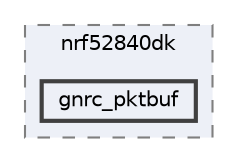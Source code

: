 digraph "/home/mj/Desktop/IoT-Chat-Digitalization/TextYourIoTDevice/bin/nrf52840dk/gnrc_pktbuf"
{
 // LATEX_PDF_SIZE
  bgcolor="transparent";
  edge [fontname=Helvetica,fontsize=10,labelfontname=Helvetica,labelfontsize=10];
  node [fontname=Helvetica,fontsize=10,shape=box,height=0.2,width=0.4];
  compound=true
  subgraph clusterdir_0c725116918d2e080617d882693859a8 {
    graph [ bgcolor="#edf0f7", pencolor="grey50", label="nrf52840dk", fontname=Helvetica,fontsize=10 style="filled,dashed", URL="dir_0c725116918d2e080617d882693859a8.html",tooltip=""]
  dir_776037eccbf3e0c26d51bcfa3bc25950 [label="gnrc_pktbuf", fillcolor="#edf0f7", color="grey25", style="filled,bold", URL="dir_776037eccbf3e0c26d51bcfa3bc25950.html",tooltip=""];
  }
}
